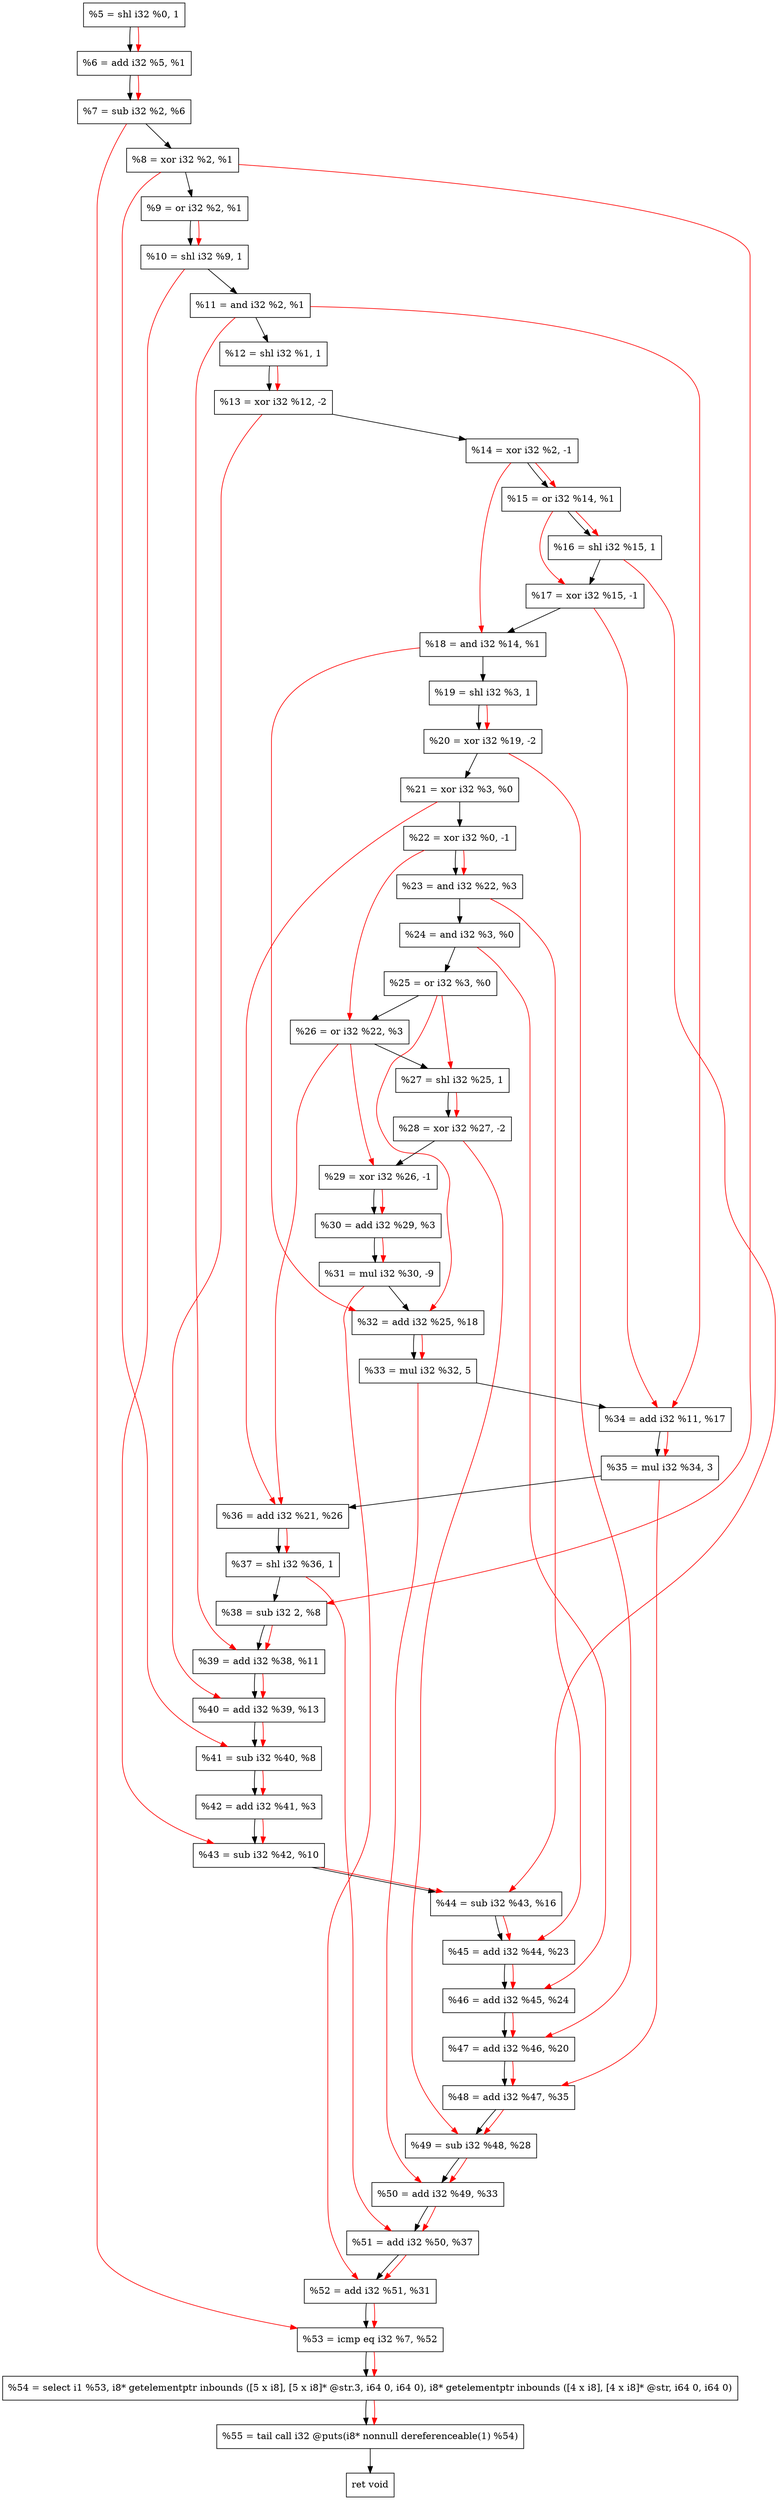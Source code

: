 digraph "DFG for'crackme' function" {
	Node0x1904d80[shape=record, label="  %5 = shl i32 %0, 1"];
	Node0x1904df0[shape=record, label="  %6 = add i32 %5, %1"];
	Node0x1904e60[shape=record, label="  %7 = sub i32 %2, %6"];
	Node0x1904ed0[shape=record, label="  %8 = xor i32 %2, %1"];
	Node0x1904f40[shape=record, label="  %9 = or i32 %2, %1"];
	Node0x1904fb0[shape=record, label="  %10 = shl i32 %9, 1"];
	Node0x1905020[shape=record, label="  %11 = and i32 %2, %1"];
	Node0x1905090[shape=record, label="  %12 = shl i32 %1, 1"];
	Node0x1905130[shape=record, label="  %13 = xor i32 %12, -2"];
	Node0x19051d0[shape=record, label="  %14 = xor i32 %2, -1"];
	Node0x1905240[shape=record, label="  %15 = or i32 %14, %1"];
	Node0x19052b0[shape=record, label="  %16 = shl i32 %15, 1"];
	Node0x1905320[shape=record, label="  %17 = xor i32 %15, -1"];
	Node0x1905390[shape=record, label="  %18 = and i32 %14, %1"];
	Node0x1905400[shape=record, label="  %19 = shl i32 %3, 1"];
	Node0x1905470[shape=record, label="  %20 = xor i32 %19, -2"];
	Node0x19054e0[shape=record, label="  %21 = xor i32 %3, %0"];
	Node0x1905550[shape=record, label="  %22 = xor i32 %0, -1"];
	Node0x19055c0[shape=record, label="  %23 = and i32 %22, %3"];
	Node0x1905630[shape=record, label="  %24 = and i32 %3, %0"];
	Node0x19056a0[shape=record, label="  %25 = or i32 %3, %0"];
	Node0x1905710[shape=record, label="  %26 = or i32 %22, %3"];
	Node0x1905780[shape=record, label="  %27 = shl i32 %25, 1"];
	Node0x19057f0[shape=record, label="  %28 = xor i32 %27, -2"];
	Node0x1905860[shape=record, label="  %29 = xor i32 %26, -1"];
	Node0x19058d0[shape=record, label="  %30 = add i32 %29, %3"];
	Node0x1905970[shape=record, label="  %31 = mul i32 %30, -9"];
	Node0x19059e0[shape=record, label="  %32 = add i32 %25, %18"];
	Node0x1905c90[shape=record, label="  %33 = mul i32 %32, 5"];
	Node0x1905d00[shape=record, label="  %34 = add i32 %11, %17"];
	Node0x1905da0[shape=record, label="  %35 = mul i32 %34, 3"];
	Node0x1905e10[shape=record, label="  %36 = add i32 %21, %26"];
	Node0x1905e80[shape=record, label="  %37 = shl i32 %36, 1"];
	Node0x1905f20[shape=record, label="  %38 = sub i32 2, %8"];
	Node0x1905f90[shape=record, label="  %39 = add i32 %38, %11"];
	Node0x1906000[shape=record, label="  %40 = add i32 %39, %13"];
	Node0x1906070[shape=record, label="  %41 = sub i32 %40, %8"];
	Node0x19060e0[shape=record, label="  %42 = add i32 %41, %3"];
	Node0x1906150[shape=record, label="  %43 = sub i32 %42, %10"];
	Node0x19061c0[shape=record, label="  %44 = sub i32 %43, %16"];
	Node0x1906230[shape=record, label="  %45 = add i32 %44, %23"];
	Node0x19062a0[shape=record, label="  %46 = add i32 %45, %24"];
	Node0x1906310[shape=record, label="  %47 = add i32 %46, %20"];
	Node0x1906380[shape=record, label="  %48 = add i32 %47, %35"];
	Node0x19063f0[shape=record, label="  %49 = sub i32 %48, %28"];
	Node0x1906460[shape=record, label="  %50 = add i32 %49, %33"];
	Node0x19064d0[shape=record, label="  %51 = add i32 %50, %37"];
	Node0x1906540[shape=record, label="  %52 = add i32 %51, %31"];
	Node0x19065b0[shape=record, label="  %53 = icmp eq i32 %7, %52"];
	Node0x18a5268[shape=record, label="  %54 = select i1 %53, i8* getelementptr inbounds ([5 x i8], [5 x i8]* @str.3, i64 0, i64 0), i8* getelementptr inbounds ([4 x i8], [4 x i8]* @str, i64 0, i64 0)"];
	Node0x1906a50[shape=record, label="  %55 = tail call i32 @puts(i8* nonnull dereferenceable(1) %54)"];
	Node0x1906aa0[shape=record, label="  ret void"];
	Node0x1904d80 -> Node0x1904df0;
	Node0x1904df0 -> Node0x1904e60;
	Node0x1904e60 -> Node0x1904ed0;
	Node0x1904ed0 -> Node0x1904f40;
	Node0x1904f40 -> Node0x1904fb0;
	Node0x1904fb0 -> Node0x1905020;
	Node0x1905020 -> Node0x1905090;
	Node0x1905090 -> Node0x1905130;
	Node0x1905130 -> Node0x19051d0;
	Node0x19051d0 -> Node0x1905240;
	Node0x1905240 -> Node0x19052b0;
	Node0x19052b0 -> Node0x1905320;
	Node0x1905320 -> Node0x1905390;
	Node0x1905390 -> Node0x1905400;
	Node0x1905400 -> Node0x1905470;
	Node0x1905470 -> Node0x19054e0;
	Node0x19054e0 -> Node0x1905550;
	Node0x1905550 -> Node0x19055c0;
	Node0x19055c0 -> Node0x1905630;
	Node0x1905630 -> Node0x19056a0;
	Node0x19056a0 -> Node0x1905710;
	Node0x1905710 -> Node0x1905780;
	Node0x1905780 -> Node0x19057f0;
	Node0x19057f0 -> Node0x1905860;
	Node0x1905860 -> Node0x19058d0;
	Node0x19058d0 -> Node0x1905970;
	Node0x1905970 -> Node0x19059e0;
	Node0x19059e0 -> Node0x1905c90;
	Node0x1905c90 -> Node0x1905d00;
	Node0x1905d00 -> Node0x1905da0;
	Node0x1905da0 -> Node0x1905e10;
	Node0x1905e10 -> Node0x1905e80;
	Node0x1905e80 -> Node0x1905f20;
	Node0x1905f20 -> Node0x1905f90;
	Node0x1905f90 -> Node0x1906000;
	Node0x1906000 -> Node0x1906070;
	Node0x1906070 -> Node0x19060e0;
	Node0x19060e0 -> Node0x1906150;
	Node0x1906150 -> Node0x19061c0;
	Node0x19061c0 -> Node0x1906230;
	Node0x1906230 -> Node0x19062a0;
	Node0x19062a0 -> Node0x1906310;
	Node0x1906310 -> Node0x1906380;
	Node0x1906380 -> Node0x19063f0;
	Node0x19063f0 -> Node0x1906460;
	Node0x1906460 -> Node0x19064d0;
	Node0x19064d0 -> Node0x1906540;
	Node0x1906540 -> Node0x19065b0;
	Node0x19065b0 -> Node0x18a5268;
	Node0x18a5268 -> Node0x1906a50;
	Node0x1906a50 -> Node0x1906aa0;
edge [color=red]
	Node0x1904d80 -> Node0x1904df0;
	Node0x1904df0 -> Node0x1904e60;
	Node0x1904f40 -> Node0x1904fb0;
	Node0x1905090 -> Node0x1905130;
	Node0x19051d0 -> Node0x1905240;
	Node0x1905240 -> Node0x19052b0;
	Node0x1905240 -> Node0x1905320;
	Node0x19051d0 -> Node0x1905390;
	Node0x1905400 -> Node0x1905470;
	Node0x1905550 -> Node0x19055c0;
	Node0x1905550 -> Node0x1905710;
	Node0x19056a0 -> Node0x1905780;
	Node0x1905780 -> Node0x19057f0;
	Node0x1905710 -> Node0x1905860;
	Node0x1905860 -> Node0x19058d0;
	Node0x19058d0 -> Node0x1905970;
	Node0x19056a0 -> Node0x19059e0;
	Node0x1905390 -> Node0x19059e0;
	Node0x19059e0 -> Node0x1905c90;
	Node0x1905020 -> Node0x1905d00;
	Node0x1905320 -> Node0x1905d00;
	Node0x1905d00 -> Node0x1905da0;
	Node0x19054e0 -> Node0x1905e10;
	Node0x1905710 -> Node0x1905e10;
	Node0x1905e10 -> Node0x1905e80;
	Node0x1904ed0 -> Node0x1905f20;
	Node0x1905f20 -> Node0x1905f90;
	Node0x1905020 -> Node0x1905f90;
	Node0x1905f90 -> Node0x1906000;
	Node0x1905130 -> Node0x1906000;
	Node0x1906000 -> Node0x1906070;
	Node0x1904ed0 -> Node0x1906070;
	Node0x1906070 -> Node0x19060e0;
	Node0x19060e0 -> Node0x1906150;
	Node0x1904fb0 -> Node0x1906150;
	Node0x1906150 -> Node0x19061c0;
	Node0x19052b0 -> Node0x19061c0;
	Node0x19061c0 -> Node0x1906230;
	Node0x19055c0 -> Node0x1906230;
	Node0x1906230 -> Node0x19062a0;
	Node0x1905630 -> Node0x19062a0;
	Node0x19062a0 -> Node0x1906310;
	Node0x1905470 -> Node0x1906310;
	Node0x1906310 -> Node0x1906380;
	Node0x1905da0 -> Node0x1906380;
	Node0x1906380 -> Node0x19063f0;
	Node0x19057f0 -> Node0x19063f0;
	Node0x19063f0 -> Node0x1906460;
	Node0x1905c90 -> Node0x1906460;
	Node0x1906460 -> Node0x19064d0;
	Node0x1905e80 -> Node0x19064d0;
	Node0x19064d0 -> Node0x1906540;
	Node0x1905970 -> Node0x1906540;
	Node0x1904e60 -> Node0x19065b0;
	Node0x1906540 -> Node0x19065b0;
	Node0x19065b0 -> Node0x18a5268;
	Node0x18a5268 -> Node0x1906a50;
}
